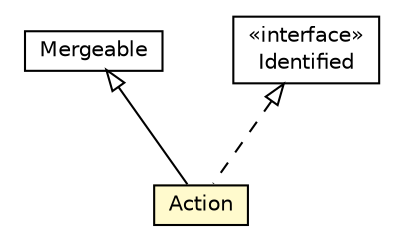 #!/usr/local/bin/dot
#
# Class diagram 
# Generated by UMLGraph version 5.1 (http://www.umlgraph.org/)
#

digraph G {
	edge [fontname="Helvetica",fontsize=10,labelfontname="Helvetica",labelfontsize=10];
	node [fontname="Helvetica",fontsize=10,shape=plaintext];
	nodesep=0.25;
	ranksep=0.5;
	// org.androidtransfuse.model.Mergeable
	c17552 [label=<<table title="org.androidtransfuse.model.Mergeable" border="0" cellborder="1" cellspacing="0" cellpadding="2" port="p" href="../Mergeable.html">
		<tr><td><table border="0" cellspacing="0" cellpadding="1">
<tr><td align="center" balign="center"> Mergeable </td></tr>
		</table></td></tr>
		</table>>, fontname="Helvetica", fontcolor="black", fontsize=10.0];
	// org.androidtransfuse.model.Identified
	c17555 [label=<<table title="org.androidtransfuse.model.Identified" border="0" cellborder="1" cellspacing="0" cellpadding="2" port="p" href="../Identified.html">
		<tr><td><table border="0" cellspacing="0" cellpadding="1">
<tr><td align="center" balign="center"> &#171;interface&#187; </td></tr>
<tr><td align="center" balign="center"> Identified </td></tr>
		</table></td></tr>
		</table>>, fontname="Helvetica", fontcolor="black", fontsize=10.0];
	// org.androidtransfuse.model.manifest.Action
	c17576 [label=<<table title="org.androidtransfuse.model.manifest.Action" border="0" cellborder="1" cellspacing="0" cellpadding="2" port="p" bgcolor="lemonChiffon" href="./Action.html">
		<tr><td><table border="0" cellspacing="0" cellpadding="1">
<tr><td align="center" balign="center"> Action </td></tr>
		</table></td></tr>
		</table>>, fontname="Helvetica", fontcolor="black", fontsize=10.0];
	//org.androidtransfuse.model.manifest.Action extends org.androidtransfuse.model.Mergeable
	c17552:p -> c17576:p [dir=back,arrowtail=empty];
	//org.androidtransfuse.model.manifest.Action implements org.androidtransfuse.model.Identified
	c17555:p -> c17576:p [dir=back,arrowtail=empty,style=dashed];
}

